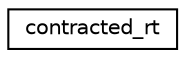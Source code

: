 digraph "Graphical Class Hierarchy"
{
  edge [fontname="Helvetica",fontsize="10",labelfontname="Helvetica",labelfontsize="10"];
  node [fontname="Helvetica",fontsize="10",shape=record];
  rankdir="LR";
  Node1 [label="contracted_rt",height=0.2,width=0.4,color="black", fillcolor="white", style="filled",URL="$structcontracted__rt.html"];
}
